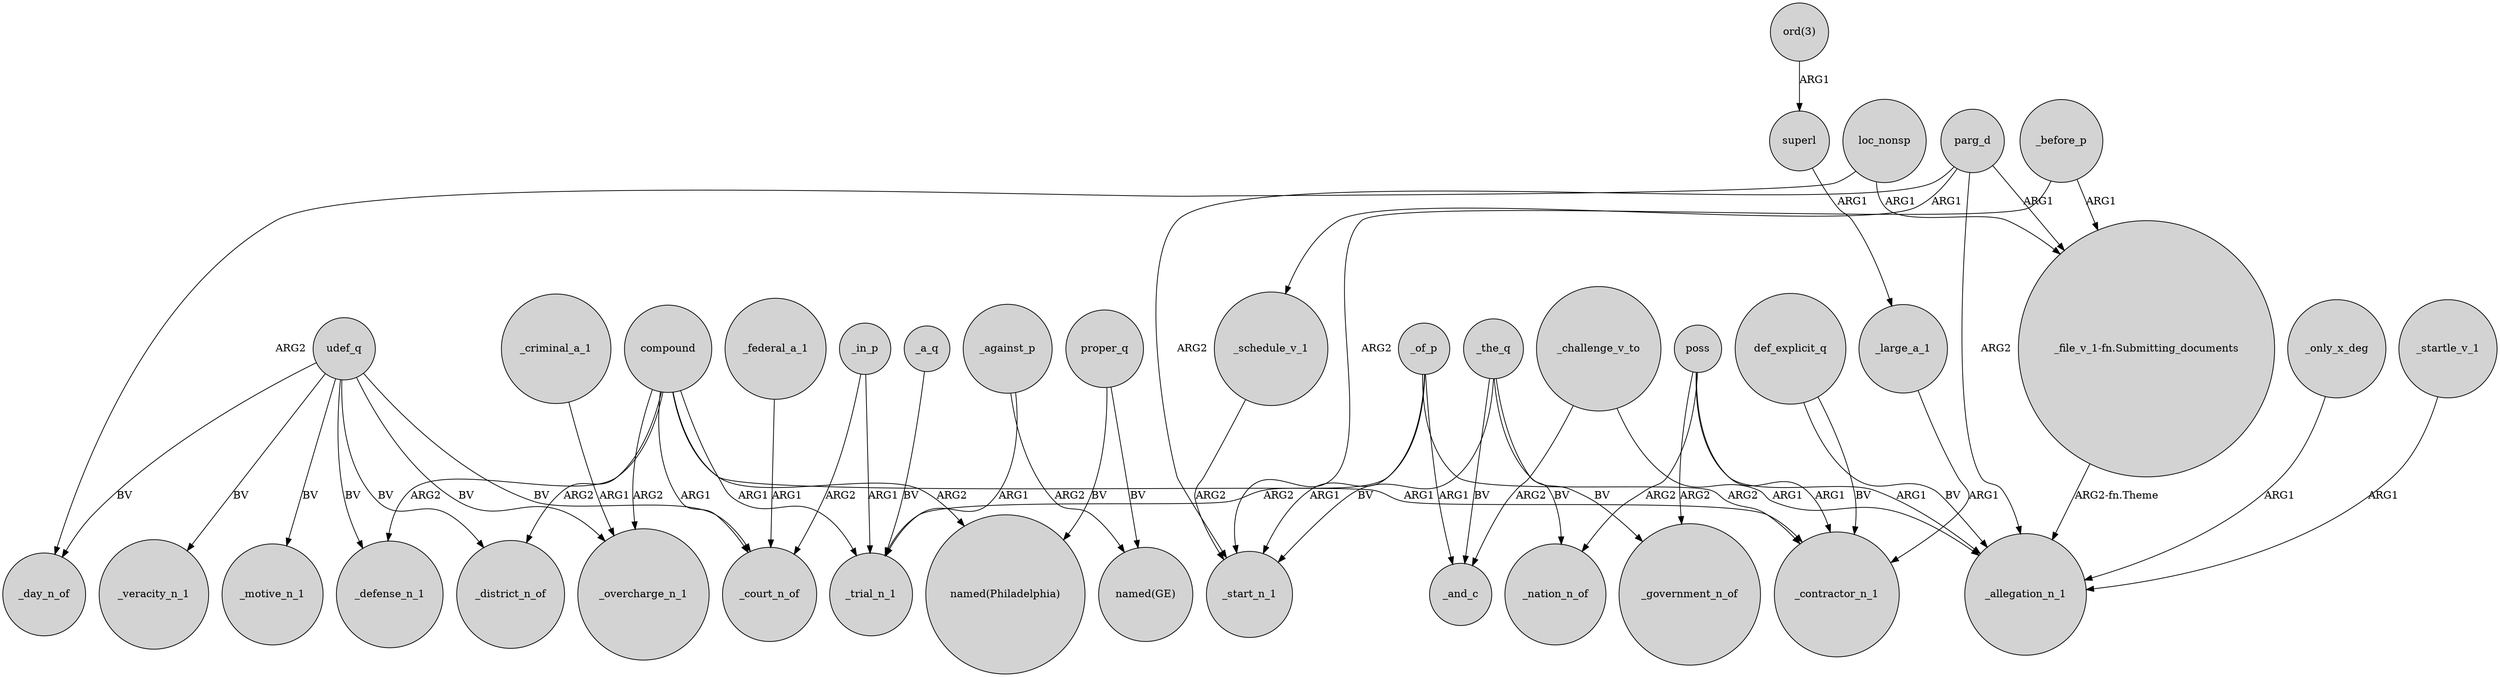 digraph {
	node [shape=circle style=filled]
	_a_q -> _trial_n_1 [label=BV]
	udef_q -> _motive_n_1 [label=BV]
	_the_q -> _and_c [label=BV]
	udef_q -> _overcharge_n_1 [label=BV]
	superl -> _large_a_1 [label=ARG1]
	"_file_v_1-fn.Submitting_documents" -> _allegation_n_1 [label="ARG2-fn.Theme"]
	proper_q -> "named(Philadelphia)" [label=BV]
	compound -> _contractor_n_1 [label=ARG1]
	_of_p -> _trial_n_1 [label=ARG2]
	_schedule_v_1 -> _start_n_1 [label=ARG2]
	_large_a_1 -> _contractor_n_1 [label=ARG1]
	parg_d -> _start_n_1 [label=ARG2]
	compound -> _overcharge_n_1 [label=ARG2]
	proper_q -> "named(GE)" [label=BV]
	udef_q -> _court_n_of [label=BV]
	def_explicit_q -> _contractor_n_1 [label=BV]
	poss -> _allegation_n_1 [label=ARG1]
	_before_p -> "_file_v_1-fn.Submitting_documents" [label=ARG1]
	parg_d -> _allegation_n_1 [label=ARG2]
	_against_p -> _trial_n_1 [label=ARG1]
	compound -> "named(Philadelphia)" [label=ARG2]
	_in_p -> _trial_n_1 [label=ARG1]
	_challenge_v_to -> _allegation_n_1 [label=ARG1]
	parg_d -> "_file_v_1-fn.Submitting_documents" [label=ARG1]
	udef_q -> _day_n_of [label=BV]
	_of_p -> _contractor_n_1 [label=ARG2]
	compound -> _defense_n_1 [label=ARG2]
	"ord(3)" -> superl [label=ARG1]
	poss -> _contractor_n_1 [label=ARG1]
	_challenge_v_to -> _and_c [label=ARG2]
	_of_p -> _start_n_1 [label=ARG1]
	udef_q -> _defense_n_1 [label=BV]
	compound -> _trial_n_1 [label=ARG1]
	_in_p -> _court_n_of [label=ARG2]
	compound -> _district_n_of [label=ARG2]
	_the_q -> _nation_n_of [label=BV]
	_criminal_a_1 -> _overcharge_n_1 [label=ARG1]
	_of_p -> _and_c [label=ARG1]
	udef_q -> _veracity_n_1 [label=BV]
	poss -> _nation_n_of [label=ARG2]
	loc_nonsp -> _day_n_of [label=ARG2]
	_the_q -> _government_n_of [label=BV]
	_against_p -> "named(GE)" [label=ARG2]
	loc_nonsp -> "_file_v_1-fn.Submitting_documents" [label=ARG1]
	_federal_a_1 -> _court_n_of [label=ARG1]
	udef_q -> _district_n_of [label=BV]
	_startle_v_1 -> _allegation_n_1 [label=ARG1]
	_before_p -> _start_n_1 [label=ARG2]
	parg_d -> _schedule_v_1 [label=ARG1]
	_only_x_deg -> _allegation_n_1 [label=ARG1]
	poss -> _government_n_of [label=ARG2]
	_the_q -> _start_n_1 [label=BV]
	compound -> _court_n_of [label=ARG1]
	def_explicit_q -> _allegation_n_1 [label=BV]
}

